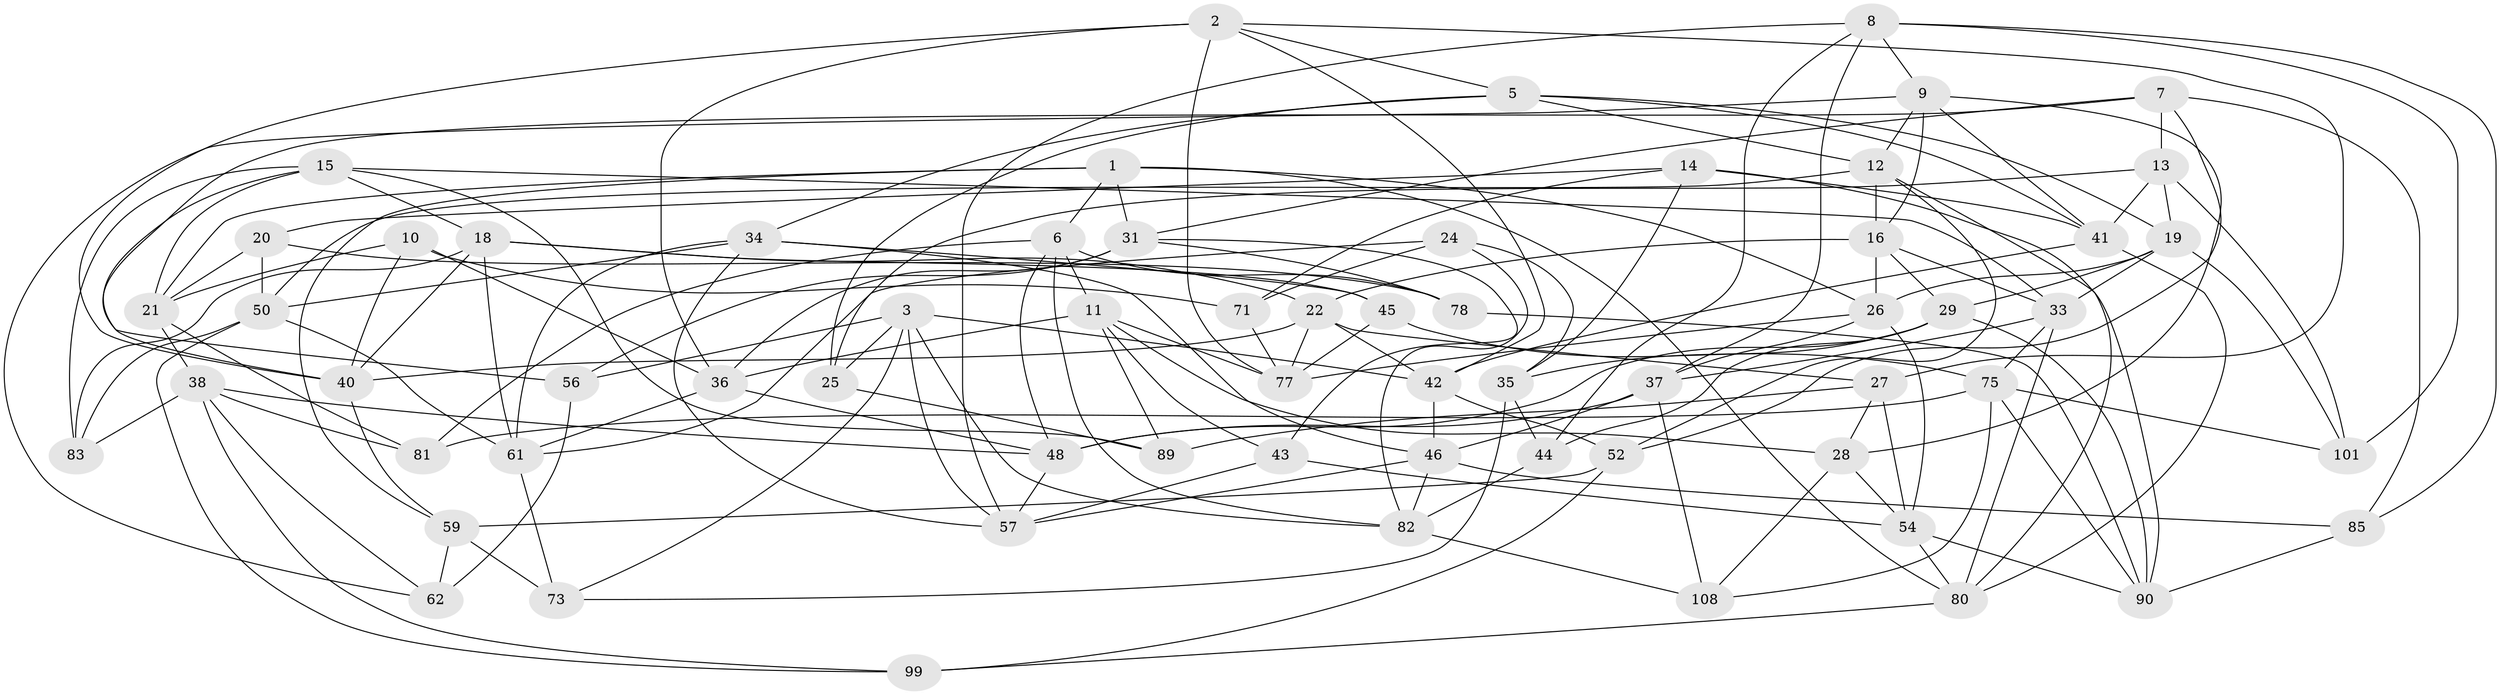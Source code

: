 // Generated by graph-tools (version 1.1) at 2025/24/03/03/25 07:24:30]
// undirected, 64 vertices, 169 edges
graph export_dot {
graph [start="1"]
  node [color=gray90,style=filled];
  1 [super="+47"];
  2 [super="+4"];
  3 [super="+49"];
  5 [super="+105"];
  6 [super="+23"];
  7 [super="+30"];
  8 [super="+39"];
  9 [super="+69"];
  10;
  11 [super="+55"];
  12 [super="+96"];
  13 [super="+65"];
  14 [super="+84"];
  15 [super="+106"];
  16 [super="+17"];
  18 [super="+102"];
  19 [super="+32"];
  20;
  21 [super="+72"];
  22 [super="+104"];
  24;
  25;
  26 [super="+60"];
  27 [super="+70"];
  28 [super="+51"];
  29 [super="+53"];
  31 [super="+92"];
  33 [super="+68"];
  34 [super="+63"];
  35 [super="+94"];
  36 [super="+64"];
  37 [super="+103"];
  38 [super="+66"];
  40 [super="+97"];
  41 [super="+79"];
  42 [super="+107"];
  43;
  44;
  45;
  46 [super="+74"];
  48 [super="+86"];
  50 [super="+58"];
  52 [super="+76"];
  54 [super="+95"];
  56;
  57 [super="+91"];
  59 [super="+67"];
  61 [super="+93"];
  62;
  71;
  73;
  75 [super="+87"];
  77 [super="+88"];
  78;
  80 [super="+98"];
  81;
  82 [super="+109"];
  83;
  85;
  89;
  90 [super="+100"];
  99;
  101;
  108;
  1 -- 80;
  1 -- 26;
  1 -- 21;
  1 -- 59;
  1 -- 6;
  1 -- 31;
  2 -- 5;
  2 -- 40;
  2 -- 27;
  2 -- 36;
  2 -- 42;
  2 -- 77;
  3 -- 82;
  3 -- 57;
  3 -- 56;
  3 -- 25;
  3 -- 73;
  3 -- 42;
  5 -- 12;
  5 -- 25;
  5 -- 41;
  5 -- 19;
  5 -- 34;
  6 -- 81;
  6 -- 82;
  6 -- 48;
  6 -- 78;
  6 -- 11;
  7 -- 13 [weight=2];
  7 -- 56;
  7 -- 52;
  7 -- 31;
  7 -- 85;
  8 -- 85;
  8 -- 9;
  8 -- 44;
  8 -- 57;
  8 -- 101;
  8 -- 37;
  9 -- 16;
  9 -- 62;
  9 -- 28;
  9 -- 41;
  9 -- 12;
  10 -- 71;
  10 -- 40;
  10 -- 21;
  10 -- 36;
  11 -- 43;
  11 -- 89;
  11 -- 28;
  11 -- 36;
  11 -- 77;
  12 -- 80;
  12 -- 52;
  12 -- 16;
  12 -- 50;
  13 -- 41;
  13 -- 25;
  13 -- 101;
  13 -- 19;
  14 -- 90;
  14 -- 71;
  14 -- 41;
  14 -- 35 [weight=2];
  14 -- 20;
  15 -- 89;
  15 -- 21;
  15 -- 40;
  15 -- 33;
  15 -- 18;
  15 -- 83;
  16 -- 29;
  16 -- 22;
  16 -- 26;
  16 -- 33;
  18 -- 45;
  18 -- 83;
  18 -- 61;
  18 -- 22;
  18 -- 40;
  19 -- 26;
  19 -- 33;
  19 -- 101;
  19 -- 29;
  20 -- 78;
  20 -- 50;
  20 -- 21;
  21 -- 81;
  21 -- 38;
  22 -- 40;
  22 -- 27;
  22 -- 42;
  22 -- 77;
  24 -- 71;
  24 -- 35;
  24 -- 61;
  24 -- 82;
  25 -- 89;
  26 -- 37;
  26 -- 77;
  26 -- 54;
  27 -- 28 [weight=2];
  27 -- 89;
  27 -- 54;
  28 -- 108;
  28 -- 54;
  29 -- 44;
  29 -- 90;
  29 -- 48;
  29 -- 35;
  31 -- 43;
  31 -- 78;
  31 -- 36;
  31 -- 56;
  33 -- 80;
  33 -- 37;
  33 -- 75;
  34 -- 57;
  34 -- 61;
  34 -- 50;
  34 -- 45;
  34 -- 46;
  35 -- 44;
  35 -- 73;
  36 -- 61;
  36 -- 48;
  37 -- 108;
  37 -- 46;
  37 -- 48;
  38 -- 99;
  38 -- 83;
  38 -- 48;
  38 -- 62;
  38 -- 81;
  40 -- 59;
  41 -- 80;
  41 -- 42;
  42 -- 46;
  42 -- 52;
  43 -- 57;
  43 -- 54;
  44 -- 82;
  45 -- 75;
  45 -- 77;
  46 -- 82;
  46 -- 57;
  46 -- 85;
  48 -- 57;
  50 -- 61;
  50 -- 83;
  50 -- 99;
  52 -- 59 [weight=2];
  52 -- 99;
  54 -- 90;
  54 -- 80;
  56 -- 62;
  59 -- 62;
  59 -- 73;
  61 -- 73;
  71 -- 77;
  75 -- 90;
  75 -- 81;
  75 -- 108;
  75 -- 101;
  78 -- 90;
  80 -- 99;
  82 -- 108;
  85 -- 90;
}
